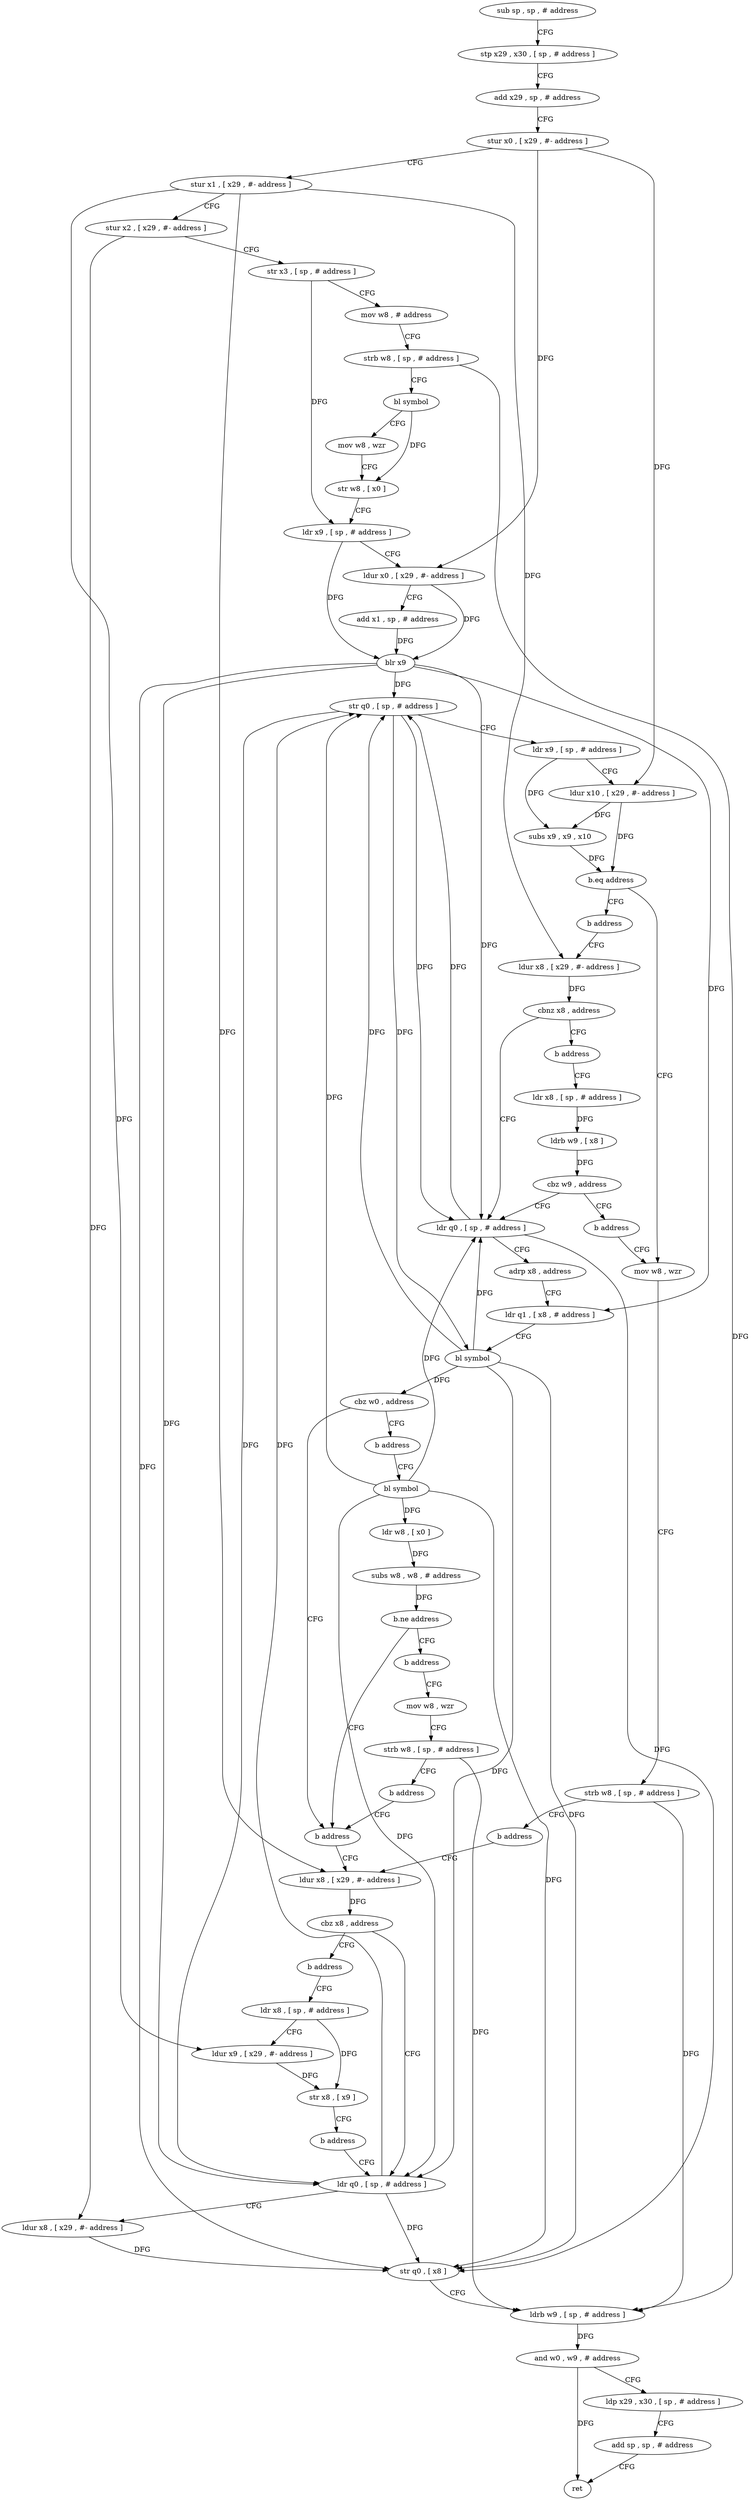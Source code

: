 digraph "func" {
"4239992" [label = "sub sp , sp , # address" ]
"4239996" [label = "stp x29 , x30 , [ sp , # address ]" ]
"4240000" [label = "add x29 , sp , # address" ]
"4240004" [label = "stur x0 , [ x29 , #- address ]" ]
"4240008" [label = "stur x1 , [ x29 , #- address ]" ]
"4240012" [label = "stur x2 , [ x29 , #- address ]" ]
"4240016" [label = "str x3 , [ sp , # address ]" ]
"4240020" [label = "mov w8 , # address" ]
"4240024" [label = "strb w8 , [ sp , # address ]" ]
"4240028" [label = "bl symbol" ]
"4240032" [label = "mov w8 , wzr" ]
"4240036" [label = "str w8 , [ x0 ]" ]
"4240040" [label = "ldr x9 , [ sp , # address ]" ]
"4240044" [label = "ldur x0 , [ x29 , #- address ]" ]
"4240048" [label = "add x1 , sp , # address" ]
"4240052" [label = "blr x9" ]
"4240056" [label = "str q0 , [ sp , # address ]" ]
"4240060" [label = "ldr x9 , [ sp , # address ]" ]
"4240064" [label = "ldur x10 , [ x29 , #- address ]" ]
"4240068" [label = "subs x9 , x9 , x10" ]
"4240072" [label = "b.eq address" ]
"4240108" [label = "mov w8 , wzr" ]
"4240076" [label = "b address" ]
"4240112" [label = "strb w8 , [ sp , # address ]" ]
"4240116" [label = "b address" ]
"4240180" [label = "ldur x8 , [ x29 , #- address ]" ]
"4240080" [label = "ldur x8 , [ x29 , #- address ]" ]
"4240184" [label = "cbz x8 , address" ]
"4240208" [label = "ldr q0 , [ sp , # address ]" ]
"4240188" [label = "b address" ]
"4240084" [label = "cbnz x8 , address" ]
"4240120" [label = "ldr q0 , [ sp , # address ]" ]
"4240088" [label = "b address" ]
"4240212" [label = "ldur x8 , [ x29 , #- address ]" ]
"4240216" [label = "str q0 , [ x8 ]" ]
"4240220" [label = "ldrb w9 , [ sp , # address ]" ]
"4240224" [label = "and w0 , w9 , # address" ]
"4240228" [label = "ldp x29 , x30 , [ sp , # address ]" ]
"4240232" [label = "add sp , sp , # address" ]
"4240236" [label = "ret" ]
"4240192" [label = "ldr x8 , [ sp , # address ]" ]
"4240124" [label = "adrp x8 , address" ]
"4240128" [label = "ldr q1 , [ x8 , # address ]" ]
"4240132" [label = "bl symbol" ]
"4240136" [label = "cbz w0 , address" ]
"4240176" [label = "b address" ]
"4240140" [label = "b address" ]
"4240092" [label = "ldr x8 , [ sp , # address ]" ]
"4240196" [label = "ldur x9 , [ x29 , #- address ]" ]
"4240200" [label = "str x8 , [ x9 ]" ]
"4240204" [label = "b address" ]
"4240144" [label = "bl symbol" ]
"4240096" [label = "ldrb w9 , [ x8 ]" ]
"4240100" [label = "cbz w9 , address" ]
"4240104" [label = "b address" ]
"4240148" [label = "ldr w8 , [ x0 ]" ]
"4240152" [label = "subs w8 , w8 , # address" ]
"4240156" [label = "b.ne address" ]
"4240160" [label = "b address" ]
"4240164" [label = "mov w8 , wzr" ]
"4240168" [label = "strb w8 , [ sp , # address ]" ]
"4240172" [label = "b address" ]
"4239992" -> "4239996" [ label = "CFG" ]
"4239996" -> "4240000" [ label = "CFG" ]
"4240000" -> "4240004" [ label = "CFG" ]
"4240004" -> "4240008" [ label = "CFG" ]
"4240004" -> "4240044" [ label = "DFG" ]
"4240004" -> "4240064" [ label = "DFG" ]
"4240008" -> "4240012" [ label = "CFG" ]
"4240008" -> "4240180" [ label = "DFG" ]
"4240008" -> "4240080" [ label = "DFG" ]
"4240008" -> "4240196" [ label = "DFG" ]
"4240012" -> "4240016" [ label = "CFG" ]
"4240012" -> "4240212" [ label = "DFG" ]
"4240016" -> "4240020" [ label = "CFG" ]
"4240016" -> "4240040" [ label = "DFG" ]
"4240020" -> "4240024" [ label = "CFG" ]
"4240024" -> "4240028" [ label = "CFG" ]
"4240024" -> "4240220" [ label = "DFG" ]
"4240028" -> "4240032" [ label = "CFG" ]
"4240028" -> "4240036" [ label = "DFG" ]
"4240032" -> "4240036" [ label = "CFG" ]
"4240036" -> "4240040" [ label = "CFG" ]
"4240040" -> "4240044" [ label = "CFG" ]
"4240040" -> "4240052" [ label = "DFG" ]
"4240044" -> "4240048" [ label = "CFG" ]
"4240044" -> "4240052" [ label = "DFG" ]
"4240048" -> "4240052" [ label = "DFG" ]
"4240052" -> "4240056" [ label = "DFG" ]
"4240052" -> "4240208" [ label = "DFG" ]
"4240052" -> "4240216" [ label = "DFG" ]
"4240052" -> "4240120" [ label = "DFG" ]
"4240052" -> "4240128" [ label = "DFG" ]
"4240056" -> "4240060" [ label = "CFG" ]
"4240056" -> "4240208" [ label = "DFG" ]
"4240056" -> "4240120" [ label = "DFG" ]
"4240056" -> "4240132" [ label = "DFG" ]
"4240060" -> "4240064" [ label = "CFG" ]
"4240060" -> "4240068" [ label = "DFG" ]
"4240064" -> "4240068" [ label = "DFG" ]
"4240064" -> "4240072" [ label = "DFG" ]
"4240068" -> "4240072" [ label = "DFG" ]
"4240072" -> "4240108" [ label = "CFG" ]
"4240072" -> "4240076" [ label = "CFG" ]
"4240108" -> "4240112" [ label = "CFG" ]
"4240076" -> "4240080" [ label = "CFG" ]
"4240112" -> "4240116" [ label = "CFG" ]
"4240112" -> "4240220" [ label = "DFG" ]
"4240116" -> "4240180" [ label = "CFG" ]
"4240180" -> "4240184" [ label = "DFG" ]
"4240080" -> "4240084" [ label = "DFG" ]
"4240184" -> "4240208" [ label = "CFG" ]
"4240184" -> "4240188" [ label = "CFG" ]
"4240208" -> "4240212" [ label = "CFG" ]
"4240208" -> "4240056" [ label = "DFG" ]
"4240208" -> "4240216" [ label = "DFG" ]
"4240188" -> "4240192" [ label = "CFG" ]
"4240084" -> "4240120" [ label = "CFG" ]
"4240084" -> "4240088" [ label = "CFG" ]
"4240120" -> "4240124" [ label = "CFG" ]
"4240120" -> "4240056" [ label = "DFG" ]
"4240120" -> "4240216" [ label = "DFG" ]
"4240088" -> "4240092" [ label = "CFG" ]
"4240212" -> "4240216" [ label = "DFG" ]
"4240216" -> "4240220" [ label = "CFG" ]
"4240220" -> "4240224" [ label = "DFG" ]
"4240224" -> "4240228" [ label = "CFG" ]
"4240224" -> "4240236" [ label = "DFG" ]
"4240228" -> "4240232" [ label = "CFG" ]
"4240232" -> "4240236" [ label = "CFG" ]
"4240192" -> "4240196" [ label = "CFG" ]
"4240192" -> "4240200" [ label = "DFG" ]
"4240124" -> "4240128" [ label = "CFG" ]
"4240128" -> "4240132" [ label = "CFG" ]
"4240132" -> "4240136" [ label = "DFG" ]
"4240132" -> "4240056" [ label = "DFG" ]
"4240132" -> "4240216" [ label = "DFG" ]
"4240132" -> "4240208" [ label = "DFG" ]
"4240132" -> "4240120" [ label = "DFG" ]
"4240136" -> "4240176" [ label = "CFG" ]
"4240136" -> "4240140" [ label = "CFG" ]
"4240176" -> "4240180" [ label = "CFG" ]
"4240140" -> "4240144" [ label = "CFG" ]
"4240092" -> "4240096" [ label = "DFG" ]
"4240196" -> "4240200" [ label = "DFG" ]
"4240200" -> "4240204" [ label = "CFG" ]
"4240204" -> "4240208" [ label = "CFG" ]
"4240144" -> "4240148" [ label = "DFG" ]
"4240144" -> "4240056" [ label = "DFG" ]
"4240144" -> "4240216" [ label = "DFG" ]
"4240144" -> "4240208" [ label = "DFG" ]
"4240144" -> "4240120" [ label = "DFG" ]
"4240096" -> "4240100" [ label = "DFG" ]
"4240100" -> "4240120" [ label = "CFG" ]
"4240100" -> "4240104" [ label = "CFG" ]
"4240104" -> "4240108" [ label = "CFG" ]
"4240148" -> "4240152" [ label = "DFG" ]
"4240152" -> "4240156" [ label = "DFG" ]
"4240156" -> "4240176" [ label = "CFG" ]
"4240156" -> "4240160" [ label = "CFG" ]
"4240160" -> "4240164" [ label = "CFG" ]
"4240164" -> "4240168" [ label = "CFG" ]
"4240168" -> "4240172" [ label = "CFG" ]
"4240168" -> "4240220" [ label = "DFG" ]
"4240172" -> "4240176" [ label = "CFG" ]
}
